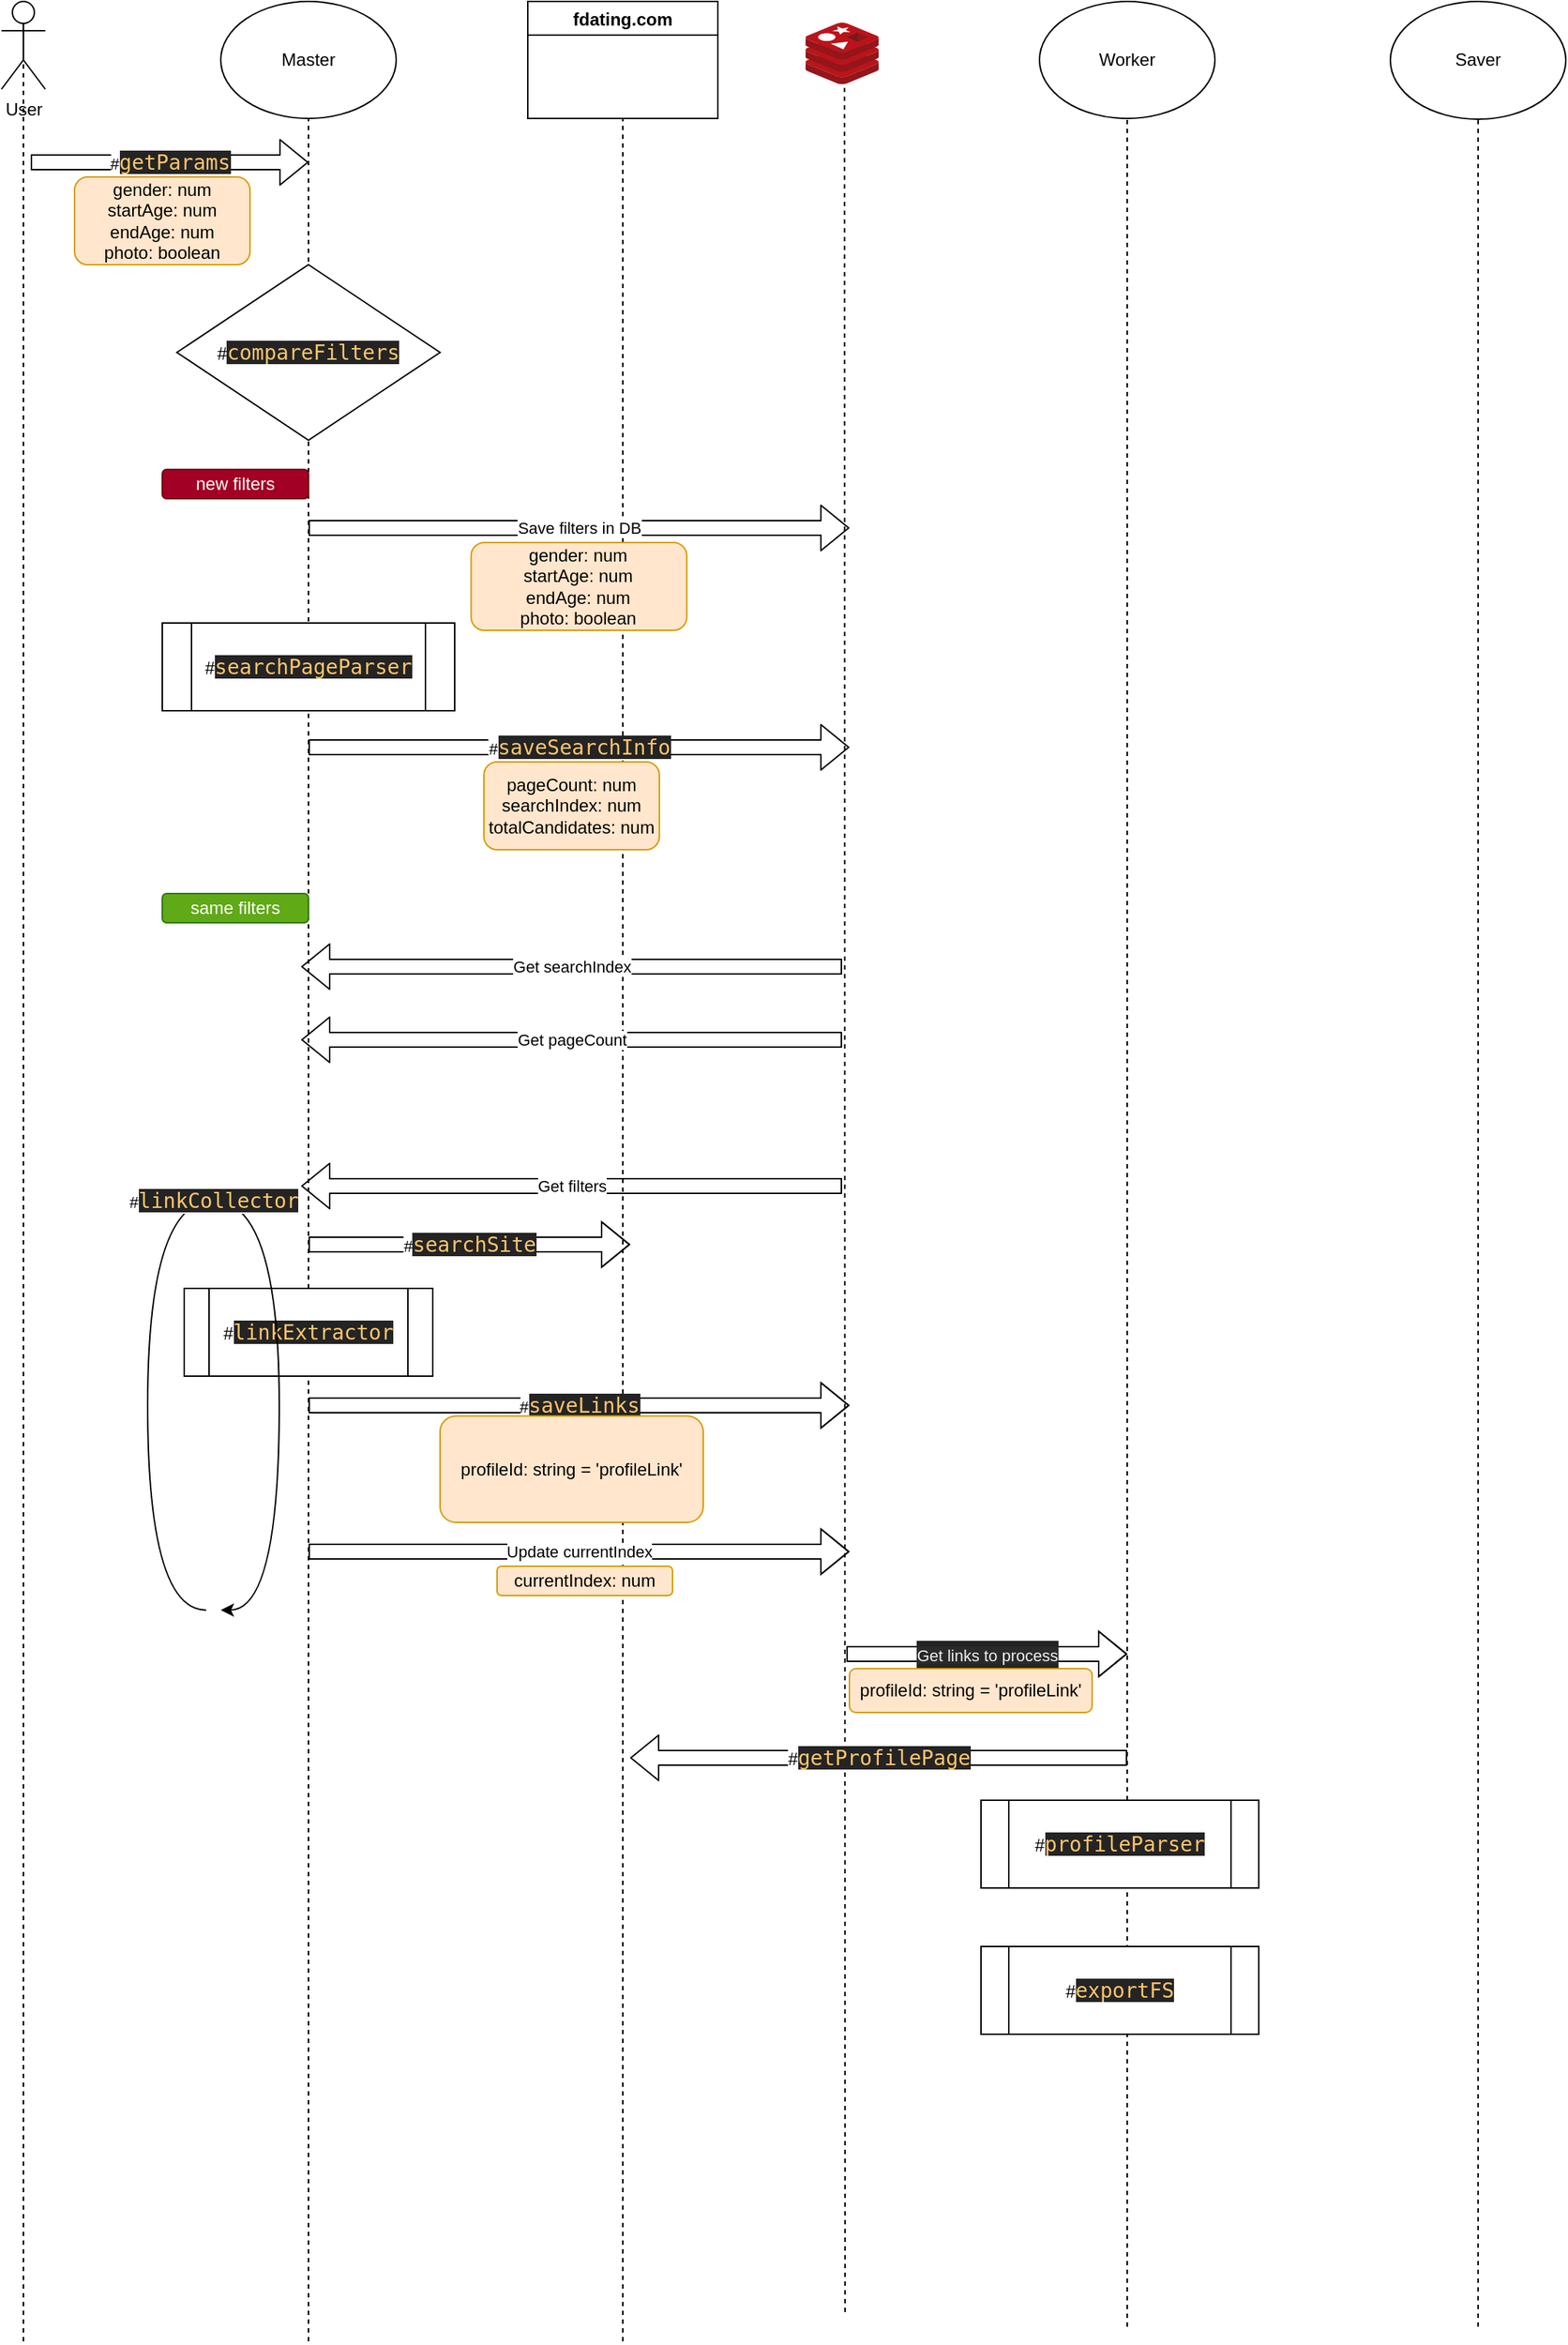 <mxfile>
    <diagram id="SZXNvtV3E4CguaLO8lRz" name="Page-1">
        <mxGraphModel dx="807" dy="353" grid="1" gridSize="10" guides="1" tooltips="1" connect="1" arrows="1" fold="1" page="1" pageScale="1" pageWidth="1169" pageHeight="827" math="0" shadow="0">
            <root>
                <mxCell id="0"/>
                <mxCell id="1" style="locked=1;" parent="0"/>
                <mxCell id="25" value="" style="group;movable=0;resizable=0;rotatable=0;deletable=0;editable=0;connectable=0;" parent="1" vertex="1" connectable="0">
                    <mxGeometry x="410" y="40" width="130" height="1600" as="geometry"/>
                </mxCell>
                <mxCell id="4" value="fdating.com" style="swimlane;movable=0;resizable=0;rotatable=0;deletable=0;editable=0;connectable=0;" parent="25" vertex="1">
                    <mxGeometry width="130" height="80" as="geometry"/>
                </mxCell>
                <mxCell id="18" value="" style="endArrow=none;dashed=1;html=1;entryX=0.5;entryY=1;entryDx=0;entryDy=0;" parent="25" target="4" edge="1">
                    <mxGeometry width="50" height="50" relative="1" as="geometry">
                        <mxPoint x="65" y="1600.0" as="sourcePoint"/>
                        <mxPoint x="-140.0" y="184.615" as="targetPoint"/>
                    </mxGeometry>
                </mxCell>
                <mxCell id="27" value="" style="group;movable=0;resizable=0;rotatable=0;deletable=0;editable=0;connectable=0;" parent="1" vertex="1" connectable="0">
                    <mxGeometry x="1000" y="40" width="120" height="1600" as="geometry"/>
                </mxCell>
                <mxCell id="15" value="Saver" style="ellipse;whiteSpace=wrap;html=1;" parent="27" vertex="1">
                    <mxGeometry width="120" height="80.503" as="geometry"/>
                </mxCell>
                <mxCell id="20" value="" style="endArrow=none;dashed=1;html=1;entryX=0.5;entryY=1;entryDx=0;entryDy=0;" parent="27" target="15" edge="1">
                    <mxGeometry width="50" height="50" relative="1" as="geometry">
                        <mxPoint x="60" y="1590" as="sourcePoint"/>
                        <mxPoint x="-130" y="90.566" as="targetPoint"/>
                    </mxGeometry>
                </mxCell>
                <mxCell id="26" value="" style="group;movable=0;resizable=0;rotatable=0;deletable=0;editable=0;connectable=0;" parent="27" vertex="1" connectable="0">
                    <mxGeometry x="-240" width="120" height="1590" as="geometry"/>
                </mxCell>
                <mxCell id="14" value="Worker" style="ellipse;whiteSpace=wrap;html=1;" parent="26" vertex="1">
                    <mxGeometry width="120" height="80" as="geometry"/>
                </mxCell>
                <mxCell id="19" value="" style="endArrow=none;dashed=1;html=1;entryX=0.5;entryY=1;entryDx=0;entryDy=0;" parent="26" target="14" edge="1">
                    <mxGeometry width="50" height="50" relative="1" as="geometry">
                        <mxPoint x="60" y="1590" as="sourcePoint"/>
                        <mxPoint x="-155.0" y="185.844" as="targetPoint"/>
                    </mxGeometry>
                </mxCell>
                <mxCell id="28" value="" style="group;movable=0;resizable=0;rotatable=0;deletable=0;editable=0;connectable=0;" parent="1" vertex="1" connectable="0">
                    <mxGeometry x="200" y="40" width="120" height="1600" as="geometry"/>
                </mxCell>
                <mxCell id="11" value="Master" style="ellipse;whiteSpace=wrap;html=1;" parent="28" vertex="1">
                    <mxGeometry width="120" height="80" as="geometry"/>
                </mxCell>
                <mxCell id="16" value="" style="endArrow=none;dashed=1;html=1;entryX=0.5;entryY=1;entryDx=0;entryDy=0;" parent="28" target="11" edge="1">
                    <mxGeometry width="50" height="50" relative="1" as="geometry">
                        <mxPoint x="60" y="1600.0" as="sourcePoint"/>
                        <mxPoint x="100" y="311.688" as="targetPoint"/>
                    </mxGeometry>
                </mxCell>
                <mxCell id="29" value="" style="group;movable=0;resizable=0;rotatable=0;deletable=0;editable=0;connectable=0;" parent="1" vertex="1" connectable="0">
                    <mxGeometry x="50" y="40" width="30" height="1600" as="geometry"/>
                </mxCell>
                <mxCell id="5" value="User" style="shape=umlActor;verticalLabelPosition=bottom;verticalAlign=top;html=1;outlineConnect=0;movable=0;resizable=0;rotatable=0;deletable=0;editable=0;connectable=0;" parent="29" vertex="1">
                    <mxGeometry width="30" height="60" as="geometry"/>
                </mxCell>
                <mxCell id="17" value="" style="endArrow=none;dashed=1;html=1;entryX=0.5;entryY=0.5;entryDx=0;entryDy=0;entryPerimeter=0;" parent="29" target="5" edge="1">
                    <mxGeometry width="50" height="50" relative="1" as="geometry">
                        <mxPoint x="15" y="1600" as="sourcePoint"/>
                        <mxPoint x="220.0" y="187.013" as="targetPoint"/>
                    </mxGeometry>
                </mxCell>
                <mxCell id="30" value="" style="group;movable=0;resizable=0;rotatable=0;deletable=0;editable=0;connectable=0;" parent="1" vertex="1" connectable="0">
                    <mxGeometry x="600" y="54.5" width="50" height="1565.5" as="geometry"/>
                </mxCell>
                <mxCell id="2" value="" style="aspect=fixed;html=1;points=[];align=center;image;fontSize=12;image=img/lib/mscae/Cache_Redis_Product.svg;" parent="30" vertex="1">
                    <mxGeometry width="50" height="42" as="geometry"/>
                </mxCell>
                <mxCell id="21" value="" style="endArrow=none;dashed=1;html=1;entryX=0.533;entryY=1.062;entryDx=0;entryDy=0;entryPerimeter=0;" parent="30" target="2" edge="1">
                    <mxGeometry width="50" height="50" relative="1" as="geometry">
                        <mxPoint x="27" y="1565.5" as="sourcePoint"/>
                        <mxPoint x="-170" y="148.003" as="targetPoint"/>
                    </mxGeometry>
                </mxCell>
                <mxCell id="71" value="Operation" parent="0"/>
                <mxCell id="46" value="" style="group" parent="71" vertex="1" connectable="0">
                    <mxGeometry x="389" y="1100" width="120" height="30" as="geometry"/>
                </mxCell>
                <mxCell id="42" value="Update currentIndex" style="shape=flexArrow;endArrow=classic;html=1;" parent="46" edge="1">
                    <mxGeometry width="50" height="50" relative="1" as="geometry">
                        <mxPoint x="-129" as="sourcePoint"/>
                        <mxPoint x="241" as="targetPoint"/>
                        <Array as="points">
                            <mxPoint x="11"/>
                        </Array>
                    </mxGeometry>
                </mxCell>
                <mxCell id="44" value="&lt;font color=&quot;#000000&quot;&gt;currentIndex: num&lt;br&gt;&lt;/font&gt;" style="rounded=1;whiteSpace=wrap;html=1;fillColor=#ffe6cc;strokeColor=#d79b00;" parent="46" vertex="1">
                    <mxGeometry y="10" width="120" height="20" as="geometry"/>
                </mxCell>
                <mxCell id="32" value="#&lt;span style=&quot;color: rgb(255 , 198 , 109) ; background-color: rgb(36 , 36 , 36) ; font-family: &amp;#34;droid sans mono&amp;#34; , monospace , monospace , &amp;#34;droid sans fallback&amp;#34; ; font-size: 14px&quot;&gt;searchSite&lt;/span&gt;" style="shape=flexArrow;endArrow=classic;html=1;" parent="71" edge="1">
                    <mxGeometry width="50" height="50" relative="1" as="geometry">
                        <mxPoint x="260" y="890" as="sourcePoint"/>
                        <mxPoint x="480" y="890" as="targetPoint"/>
                        <Array as="points">
                            <mxPoint x="390" y="890"/>
                        </Array>
                    </mxGeometry>
                </mxCell>
                <mxCell id="41" value="#&lt;span style=&quot;color: rgb(255 , 198 , 109) ; background-color: rgb(36 , 36 , 36) ; font-family: &amp;#34;droid sans mono&amp;#34; , monospace , monospace , &amp;#34;droid sans fallback&amp;#34; ; font-size: 14px&quot;&gt;linkExtractor&lt;/span&gt;" style="shape=process;whiteSpace=wrap;html=1;backgroundOutline=1;" parent="71" vertex="1">
                    <mxGeometry x="175" y="920" width="170" height="60" as="geometry"/>
                </mxCell>
                <mxCell id="55" value="#&lt;span style=&quot;color: rgb(255 , 198 , 109) ; background-color: rgb(36 , 36 , 36) ; font-family: &amp;#34;droid sans mono&amp;#34; , monospace , monospace , &amp;#34;droid sans fallback&amp;#34; ; font-size: 14px&quot;&gt;linkCollector&lt;/span&gt;" style="endArrow=classic;html=1;edgeStyle=orthogonalEdgeStyle;curved=1;" parent="71" edge="1">
                    <mxGeometry width="50" height="50" relative="1" as="geometry">
                        <mxPoint x="190" y="1140" as="sourcePoint"/>
                        <mxPoint x="200" y="1140" as="targetPoint"/>
                        <Array as="points">
                            <mxPoint x="150" y="1140"/>
                            <mxPoint x="150" y="860"/>
                            <mxPoint x="240" y="860"/>
                            <mxPoint x="240" y="1140"/>
                        </Array>
                    </mxGeometry>
                </mxCell>
                <mxCell id="70" value="Get filters" style="shape=flexArrow;endArrow=classic;html=1;" parent="71" edge="1">
                    <mxGeometry x="255" y="850" width="50" height="50" as="geometry">
                        <mxPoint x="625.0" y="850" as="sourcePoint"/>
                        <mxPoint x="255" y="850" as="targetPoint"/>
                    </mxGeometry>
                </mxCell>
                <mxCell id="64" value="Get searchIndex" style="shape=flexArrow;endArrow=classic;html=1;" parent="71" edge="1">
                    <mxGeometry x="255" y="700" width="50" height="50" as="geometry">
                        <mxPoint x="625" y="700" as="sourcePoint"/>
                        <mxPoint x="255" y="700" as="targetPoint"/>
                    </mxGeometry>
                </mxCell>
                <mxCell id="69" value="Get pageCount" style="shape=flexArrow;endArrow=classic;html=1;" parent="71" edge="1">
                    <mxGeometry x="255" y="750" width="50" height="50" as="geometry">
                        <mxPoint x="625" y="750" as="sourcePoint"/>
                        <mxPoint x="255" y="750" as="targetPoint"/>
                    </mxGeometry>
                </mxCell>
                <mxCell id="40" value="" style="group" parent="71" vertex="1" connectable="0">
                    <mxGeometry x="260" y="550" width="370" height="70" as="geometry"/>
                </mxCell>
                <mxCell id="38" value="#&lt;span style=&quot;color: rgb(255 , 198 , 109) ; background-color: rgb(36 , 36 , 36) ; font-family: &amp;#34;droid sans mono&amp;#34; , monospace , monospace , &amp;#34;droid sans fallback&amp;#34; ; font-size: 14px&quot;&gt;saveSearchInfo&lt;/span&gt;" style="shape=flexArrow;endArrow=classic;html=1;" parent="40" edge="1">
                    <mxGeometry width="50" height="50" relative="1" as="geometry">
                        <mxPoint as="sourcePoint"/>
                        <mxPoint x="370" as="targetPoint"/>
                        <Array as="points"/>
                    </mxGeometry>
                </mxCell>
                <mxCell id="36" value="&lt;font color=&quot;#000000&quot;&gt;pageCount: num&lt;br&gt;searchIndex: num&lt;br&gt;totalCandidates: num&lt;br&gt;&lt;/font&gt;" style="rounded=1;whiteSpace=wrap;html=1;fillColor=#ffe6cc;strokeColor=#d79b00;" parent="40" vertex="1">
                    <mxGeometry x="120" y="10" width="120" height="60" as="geometry"/>
                </mxCell>
                <mxCell id="34" value="#&lt;span style=&quot;color: rgb(255 , 198 , 109) ; background-color: rgb(36 , 36 , 36) ; font-family: &amp;#34;droid sans mono&amp;#34; , monospace , monospace , &amp;#34;droid sans fallback&amp;#34; ; font-size: 14px&quot;&gt;searchPageParser&lt;/span&gt;" style="shape=process;whiteSpace=wrap;html=1;backgroundOutline=1;" parent="71" vertex="1">
                    <mxGeometry x="160" y="465" width="200" height="60" as="geometry"/>
                </mxCell>
                <mxCell id="52" value="" style="group" parent="71" vertex="1" connectable="0">
                    <mxGeometry x="260" y="400" width="370" height="70" as="geometry"/>
                </mxCell>
                <mxCell id="53" value="&lt;font color=&quot;#000000&quot;&gt;gender: num&lt;br&gt;startAge: num&lt;br&gt;endAge: num&lt;br&gt;photo: boolean&lt;br&gt;&lt;/font&gt;" style="rounded=1;whiteSpace=wrap;html=1;fillColor=#ffe6cc;strokeColor=#d79b00;" parent="52" vertex="1">
                    <mxGeometry x="111.251" y="10" width="147.498" height="60" as="geometry"/>
                </mxCell>
                <mxCell id="54" value="Save filters in DB" style="shape=flexArrow;endArrow=classic;html=1;" parent="52" edge="1">
                    <mxGeometry width="50" height="50" relative="1" as="geometry">
                        <mxPoint as="sourcePoint"/>
                        <mxPoint x="370" as="targetPoint"/>
                    </mxGeometry>
                </mxCell>
                <mxCell id="23" value="#&lt;span style=&quot;color: rgb(255 , 198 , 109) ; background-color: rgb(36 , 36 , 36) ; font-family: &amp;#34;droid sans mono&amp;#34; , monospace , monospace , &amp;#34;droid sans fallback&amp;#34; ; font-size: 14px&quot;&gt;compareFilters&lt;/span&gt;" style="rhombus;whiteSpace=wrap;html=1;" parent="71" vertex="1">
                    <mxGeometry x="170" y="220" width="180" height="120" as="geometry"/>
                </mxCell>
                <mxCell id="22" value="#&lt;span style=&quot;color: rgb(255 , 198 , 109) ; background-color: rgb(36 , 36 , 36) ; font-family: &amp;#34;droid sans mono&amp;#34; , monospace , monospace , &amp;#34;droid sans fallback&amp;#34; ; font-size: 14px&quot;&gt;getParams&lt;/span&gt;" style="shape=flexArrow;endArrow=classic;html=1;" parent="71" edge="1">
                    <mxGeometry x="70" y="150" width="50" height="50" as="geometry">
                        <mxPoint x="70" y="150" as="sourcePoint"/>
                        <mxPoint x="260" y="150" as="targetPoint"/>
                    </mxGeometry>
                </mxCell>
                <mxCell id="7" value="&lt;font color=&quot;#000000&quot;&gt;gender: num&lt;br&gt;startAge: num&lt;br&gt;endAge: num&lt;br&gt;photo: boolean&lt;br&gt;&lt;/font&gt;" style="rounded=1;whiteSpace=wrap;html=1;fillColor=#ffe6cc;strokeColor=#d79b00;" parent="71" vertex="1">
                    <mxGeometry x="100" y="160" width="120" height="60" as="geometry"/>
                </mxCell>
                <mxCell id="48" value="" style="group" parent="71" vertex="1" connectable="0">
                    <mxGeometry x="387" y="1000" width="180" height="80" as="geometry"/>
                </mxCell>
                <mxCell id="45" value="#&lt;span style=&quot;color: rgb(255 , 198 , 109) ; background-color: rgb(36 , 36 , 36) ; font-family: &amp;#34;droid sans mono&amp;#34; , monospace , monospace , &amp;#34;droid sans fallback&amp;#34; ; font-size: 14px&quot;&gt;saveLinks&lt;/span&gt;" style="shape=flexArrow;endArrow=classic;html=1;" parent="48" edge="1">
                    <mxGeometry width="50" height="50" relative="1" as="geometry">
                        <mxPoint x="-127" as="sourcePoint"/>
                        <mxPoint x="243" as="targetPoint"/>
                        <Array as="points">
                            <mxPoint x="13"/>
                        </Array>
                    </mxGeometry>
                </mxCell>
                <mxCell id="47" value="&lt;font color=&quot;#000000&quot;&gt;profileId: string = 'profileLink'&lt;br&gt;&lt;/font&gt;" style="rounded=1;whiteSpace=wrap;html=1;fillColor=#ffe6cc;strokeColor=#d79b00;" parent="48" vertex="1">
                    <mxGeometry x="-37" y="7.2" width="180" height="72.8" as="geometry"/>
                </mxCell>
                <mxCell id="59" value="new filters" style="rounded=1;whiteSpace=wrap;html=1;fillColor=#a20025;strokeColor=#6F0000;fontColor=#ffffff;" parent="71" vertex="1">
                    <mxGeometry x="160" y="360" width="100" height="20" as="geometry"/>
                </mxCell>
                <mxCell id="57" value="same filters" style="rounded=1;whiteSpace=wrap;html=1;fillColor=#60a917;strokeColor=#2D7600;fontColor=#ffffff;" parent="71" vertex="1">
                    <mxGeometry x="160" y="650" width="100" height="20" as="geometry"/>
                </mxCell>
                <mxCell id="78" value="" style="group" parent="71" vertex="1" connectable="0">
                    <mxGeometry x="630" y="1170" width="166" height="40" as="geometry"/>
                </mxCell>
                <mxCell id="76" value="&lt;div style=&quot;color: rgb(204 , 204 , 204) ; background-color: rgb(36 , 36 , 36) ; font-family: &amp;#34;droid sans mono&amp;#34; , monospace , monospace , &amp;#34;droid sans fallback&amp;#34; ; font-size: 14px ; line-height: 19px&quot;&gt;&lt;span style=&quot;color: rgb(240 , 240 , 240) ; font-family: &amp;#34;helvetica&amp;#34; ; font-size: 11px ; background-color: rgb(42 , 42 , 42)&quot;&gt;Get links to process&lt;/span&gt;&lt;br&gt;&lt;/div&gt;" style="shape=flexArrow;endArrow=classic;html=1;" parent="78" edge="1">
                    <mxGeometry x="115" width="50" height="50" as="geometry">
                        <mxPoint x="-2.122" as="sourcePoint"/>
                        <mxPoint x="190" as="targetPoint"/>
                        <Array as="points">
                            <mxPoint x="126.989"/>
                        </Array>
                    </mxGeometry>
                </mxCell>
                <mxCell id="77" value="&lt;font color=&quot;#000000&quot;&gt;profileId: string = 'profileLink'&lt;br&gt;&lt;/font&gt;" style="rounded=1;whiteSpace=wrap;html=1;fillColor=#ffe6cc;strokeColor=#d79b00;" parent="78" vertex="1">
                    <mxGeometry y="10" width="166" height="30" as="geometry"/>
                </mxCell>
                <mxCell id="80" value="#&lt;span style=&quot;color: rgb(255 , 198 , 109) ; background-color: rgb(36 , 36 , 36) ; font-family: &amp;#34;droid sans mono&amp;#34; , monospace , monospace , &amp;#34;droid sans fallback&amp;#34; ; font-size: 14px&quot;&gt;profileParser&lt;/span&gt;" style="shape=process;whiteSpace=wrap;html=1;backgroundOutline=1;" parent="71" vertex="1">
                    <mxGeometry x="720" y="1270" width="190" height="60" as="geometry"/>
                </mxCell>
                <mxCell id="81" value="&lt;span style=&quot;font-size: 12px&quot;&gt;#&lt;/span&gt;&lt;span style=&quot;color: rgb(255 , 198 , 109) ; background-color: rgb(36 , 36 , 36) ; font-family: &amp;#34;droid sans mono&amp;#34; , monospace , monospace , &amp;#34;droid sans fallback&amp;#34; ; font-size: 14px&quot;&gt;getProfilePage&lt;/span&gt;" style="shape=flexArrow;endArrow=classic;html=1;" parent="71" edge="1">
                    <mxGeometry x="450" y="1241" width="50" height="50" as="geometry">
                        <mxPoint x="820" y="1241" as="sourcePoint"/>
                        <mxPoint x="480" y="1241" as="targetPoint"/>
                    </mxGeometry>
                </mxCell>
                <mxCell id="86" value="#&lt;span style=&quot;color: rgb(255 , 198 , 109) ; background-color: rgb(36 , 36 , 36) ; font-family: &amp;#34;droid sans mono&amp;#34; , monospace , monospace , &amp;#34;droid sans fallback&amp;#34; ; font-size: 14px&quot;&gt;exportFS&lt;/span&gt;" style="shape=process;whiteSpace=wrap;html=1;backgroundOutline=1;" parent="71" vertex="1">
                    <mxGeometry x="720" y="1370" width="190" height="60" as="geometry"/>
                </mxCell>
            </root>
        </mxGraphModel>
    </diagram>
</mxfile>